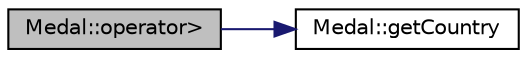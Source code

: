 digraph "Medal::operator&gt;"
{
 // LATEX_PDF_SIZE
  edge [fontname="Helvetica",fontsize="10",labelfontname="Helvetica",labelfontsize="10"];
  node [fontname="Helvetica",fontsize="10",shape=record];
  rankdir="LR";
  Node1 [label="Medal::operator\>",height=0.2,width=0.4,color="black", fillcolor="grey75", style="filled", fontcolor="black",tooltip=" "];
  Node1 -> Node2 [color="midnightblue",fontsize="10",style="solid",fontname="Helvetica"];
  Node2 [label="Medal::getCountry",height=0.2,width=0.4,color="black", fillcolor="white", style="filled",URL="$class_medal.html#a48a61ee9bb0cc1d288909626f0674ff8",tooltip=" "];
}
